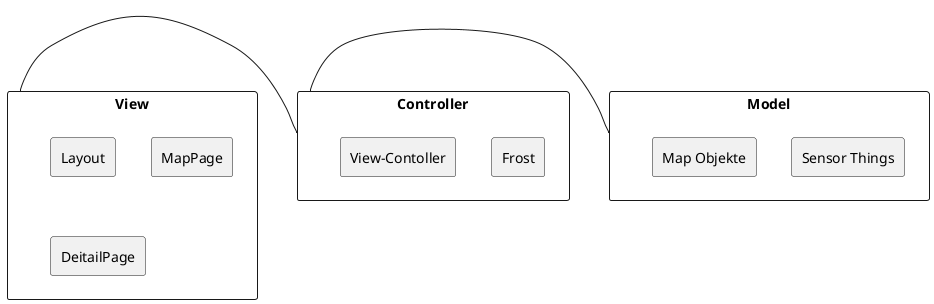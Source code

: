 @startuml Architektur

View -right- Controller 
Controller -left- Model

rectangle Model {
    rectangle "Sensor Things"
    rectangle "Map Objekte"
}

rectangle Controller {
    rectangle "Frost"
    rectangle "View-Contoller"
}

rectangle View {
    rectangle "Layout"
    rectangle "MapPage"
    rectangle "DeitailPage"
}

@enduml